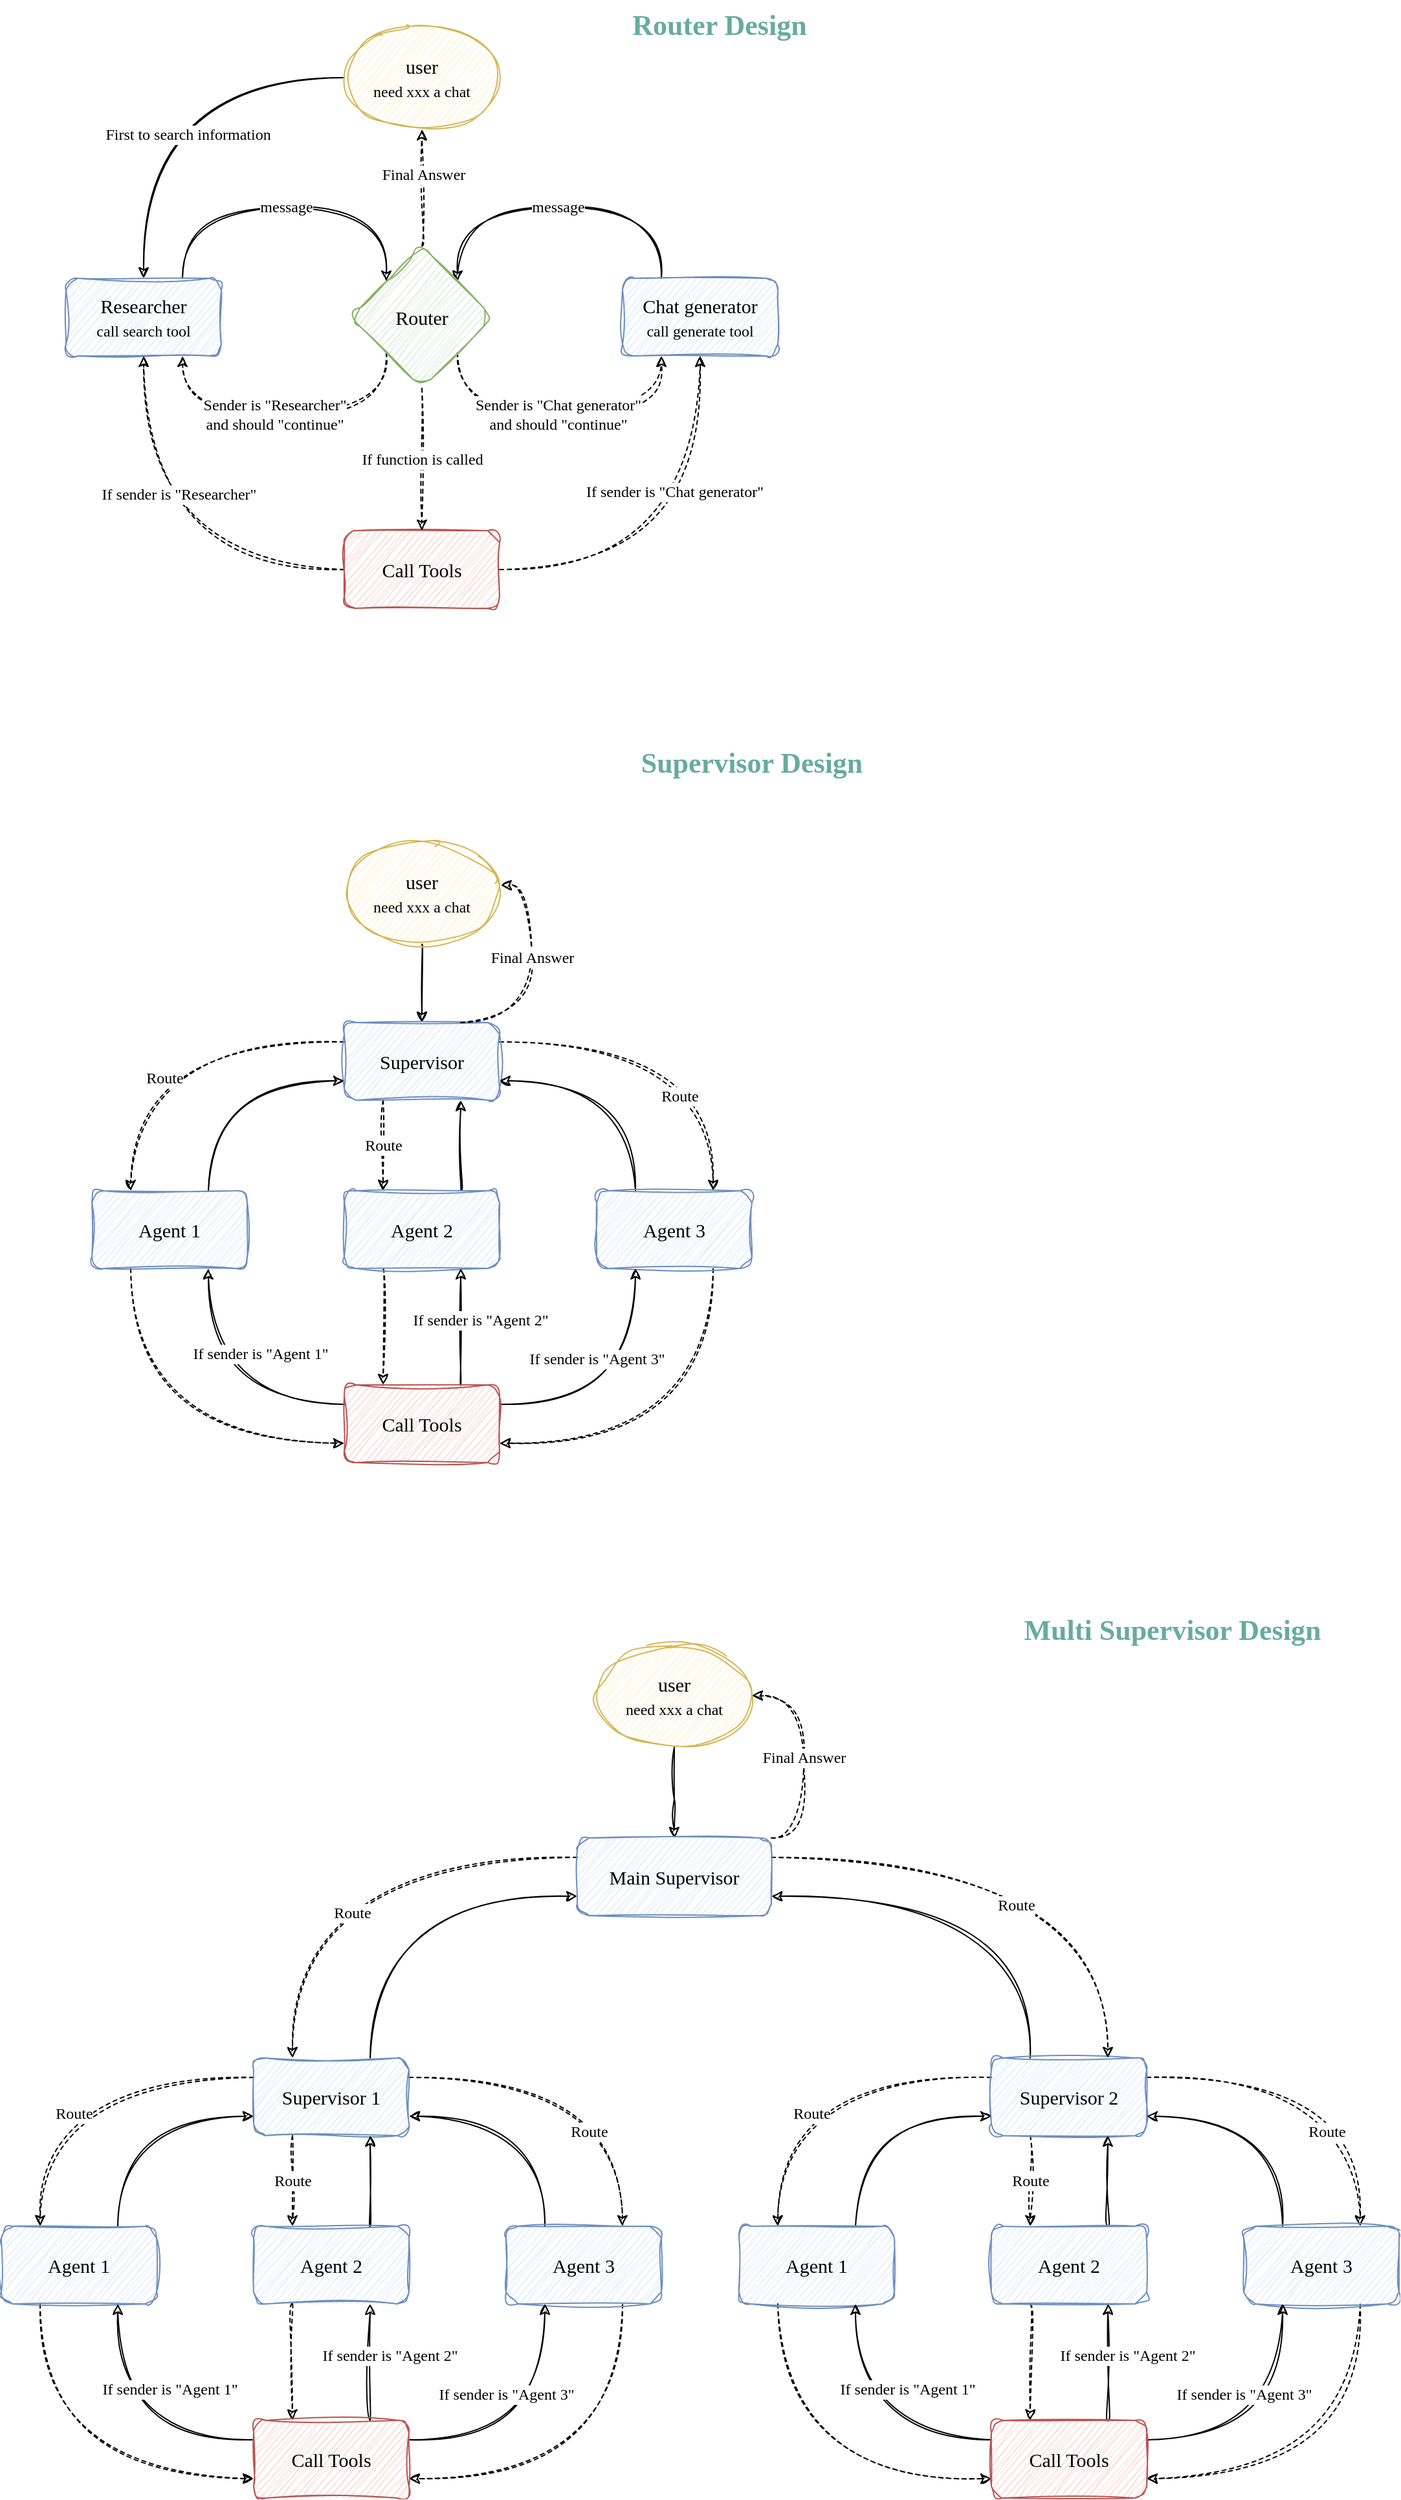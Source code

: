 <mxfile version="26.2.2">
  <diagram name="第 1 页" id="6fgP133uSVu6FE4KQnnV">
    <mxGraphModel dx="1236" dy="771" grid="1" gridSize="10" guides="1" tooltips="1" connect="1" arrows="1" fold="1" page="1" pageScale="1" pageWidth="827" pageHeight="1169" math="0" shadow="0">
      <root>
        <mxCell id="0" />
        <mxCell id="1" parent="0" />
        <mxCell id="4HEI8u6SiJJmMDaHa_lF-25" style="edgeStyle=orthogonalEdgeStyle;rounded=0;orthogonalLoop=1;jettySize=auto;html=1;exitX=0;exitY=0.5;exitDx=0;exitDy=0;entryX=0.5;entryY=0;entryDx=0;entryDy=0;fontFamily=Comic Sans MS;curved=1;sketch=1;curveFitting=1;jiggle=2;" edge="1" parent="1" source="4HEI8u6SiJJmMDaHa_lF-1" target="4HEI8u6SiJJmMDaHa_lF-2">
          <mxGeometry relative="1" as="geometry" />
        </mxCell>
        <mxCell id="4HEI8u6SiJJmMDaHa_lF-38" value="First to search information" style="edgeLabel;html=1;align=center;verticalAlign=middle;resizable=0;points=[];fontFamily=Comic Sans MS;fontSize=12;" vertex="1" connectable="0" parent="4HEI8u6SiJJmMDaHa_lF-25">
          <mxGeometry x="0.284" y="34" relative="1" as="geometry">
            <mxPoint as="offset" />
          </mxGeometry>
        </mxCell>
        <mxCell id="4HEI8u6SiJJmMDaHa_lF-1" value="user&lt;div&gt;&lt;font style=&quot;font-size: 12px;&quot;&gt;need xxx a chat&lt;/font&gt;&lt;/div&gt;" style="ellipse;whiteSpace=wrap;html=1;fontFamily=Comic Sans MS;fontSize=15;sketch=1;curveFitting=1;jiggle=2;fillColor=#fff2cc;strokeColor=#d6b656;" vertex="1" parent="1">
          <mxGeometry x="315" y="110" width="120" height="80" as="geometry" />
        </mxCell>
        <mxCell id="4HEI8u6SiJJmMDaHa_lF-35" value="message" style="edgeStyle=orthogonalEdgeStyle;rounded=0;orthogonalLoop=1;jettySize=auto;html=1;exitX=0.75;exitY=0;exitDx=0;exitDy=0;entryX=0;entryY=0;entryDx=0;entryDy=0;curved=1;sketch=1;curveFitting=1;jiggle=2;fontFamily=Comic Sans MS;fontSize=12;" edge="1" parent="1" source="4HEI8u6SiJJmMDaHa_lF-2" target="4HEI8u6SiJJmMDaHa_lF-24">
          <mxGeometry relative="1" as="geometry">
            <Array as="points">
              <mxPoint x="190" y="250" />
              <mxPoint x="348" y="250" />
            </Array>
          </mxGeometry>
        </mxCell>
        <mxCell id="4HEI8u6SiJJmMDaHa_lF-2" value="Researcher&lt;div&gt;&lt;font style=&quot;font-size: 12px;&quot;&gt;call search tool&lt;/font&gt;&lt;/div&gt;" style="rounded=1;whiteSpace=wrap;html=1;fontFamily=Comic Sans MS;fontSize=15;sketch=1;curveFitting=1;jiggle=2;fillColor=#dae8fc;strokeColor=#6c8ebf;" vertex="1" parent="1">
          <mxGeometry x="100" y="305" width="120" height="60" as="geometry" />
        </mxCell>
        <mxCell id="4HEI8u6SiJJmMDaHa_lF-37" value="message" style="edgeStyle=orthogonalEdgeStyle;rounded=0;orthogonalLoop=1;jettySize=auto;html=1;exitX=0.25;exitY=0;exitDx=0;exitDy=0;entryX=1;entryY=0;entryDx=0;entryDy=0;curved=1;sketch=1;curveFitting=1;jiggle=2;fontFamily=Comic Sans MS;fontSize=12;" edge="1" parent="1" source="4HEI8u6SiJJmMDaHa_lF-3" target="4HEI8u6SiJJmMDaHa_lF-24">
          <mxGeometry relative="1" as="geometry">
            <Array as="points">
              <mxPoint x="560" y="250" />
              <mxPoint x="403" y="250" />
            </Array>
          </mxGeometry>
        </mxCell>
        <mxCell id="4HEI8u6SiJJmMDaHa_lF-3" value="Chat generator&lt;div&gt;&lt;font style=&quot;font-size: 12px;&quot;&gt;call generate tool&lt;/font&gt;&lt;/div&gt;" style="rounded=1;whiteSpace=wrap;html=1;fontFamily=Comic Sans MS;fontSize=15;sketch=1;curveFitting=1;jiggle=2;fillColor=#dae8fc;strokeColor=#6c8ebf;" vertex="1" parent="1">
          <mxGeometry x="530" y="305" width="120" height="60" as="geometry" />
        </mxCell>
        <mxCell id="4HEI8u6SiJJmMDaHa_lF-29" style="edgeStyle=orthogonalEdgeStyle;rounded=0;orthogonalLoop=1;jettySize=auto;html=1;exitX=0;exitY=0.5;exitDx=0;exitDy=0;entryX=0.5;entryY=1;entryDx=0;entryDy=0;curved=1;dashed=1;sketch=1;curveFitting=1;jiggle=2;" edge="1" parent="1" source="4HEI8u6SiJJmMDaHa_lF-5" target="4HEI8u6SiJJmMDaHa_lF-2">
          <mxGeometry relative="1" as="geometry" />
        </mxCell>
        <mxCell id="4HEI8u6SiJJmMDaHa_lF-40" value="If sender is &quot;Researcher&quot;" style="edgeLabel;html=1;align=center;verticalAlign=middle;resizable=0;points=[];fontSize=12;fontFamily=Comic Sans MS;" vertex="1" connectable="0" parent="4HEI8u6SiJJmMDaHa_lF-29">
          <mxGeometry x="0.331" y="-27" relative="1" as="geometry">
            <mxPoint as="offset" />
          </mxGeometry>
        </mxCell>
        <mxCell id="4HEI8u6SiJJmMDaHa_lF-30" style="edgeStyle=orthogonalEdgeStyle;rounded=0;orthogonalLoop=1;jettySize=auto;html=1;exitX=1;exitY=0.5;exitDx=0;exitDy=0;curved=1;dashed=1;sketch=1;curveFitting=1;jiggle=2;" edge="1" parent="1" source="4HEI8u6SiJJmMDaHa_lF-5" target="4HEI8u6SiJJmMDaHa_lF-3">
          <mxGeometry relative="1" as="geometry" />
        </mxCell>
        <mxCell id="4HEI8u6SiJJmMDaHa_lF-41" value="If sender is &quot;Chat generator&quot;" style="edgeLabel;html=1;align=center;verticalAlign=middle;resizable=0;points=[];fontSize=12;fontFamily=Comic Sans MS;" vertex="1" connectable="0" parent="4HEI8u6SiJJmMDaHa_lF-30">
          <mxGeometry x="0.381" y="20" relative="1" as="geometry">
            <mxPoint y="6" as="offset" />
          </mxGeometry>
        </mxCell>
        <mxCell id="4HEI8u6SiJJmMDaHa_lF-5" value="Call Tools" style="rounded=1;whiteSpace=wrap;html=1;fontFamily=Comic Sans MS;fontSize=15;sketch=1;curveFitting=1;jiggle=2;fillColor=#f8cecc;strokeColor=#b85450;" vertex="1" parent="1">
          <mxGeometry x="315" y="500" width="120" height="60" as="geometry" />
        </mxCell>
        <mxCell id="4HEI8u6SiJJmMDaHa_lF-27" style="edgeStyle=orthogonalEdgeStyle;rounded=0;orthogonalLoop=1;jettySize=auto;html=1;exitX=0;exitY=1;exitDx=0;exitDy=0;entryX=0.75;entryY=1;entryDx=0;entryDy=0;fontFamily=Comic Sans MS;curved=1;dashed=1;sketch=1;curveFitting=1;jiggle=2;" edge="1" parent="1" source="4HEI8u6SiJJmMDaHa_lF-24" target="4HEI8u6SiJJmMDaHa_lF-2">
          <mxGeometry relative="1" as="geometry">
            <Array as="points">
              <mxPoint x="348" y="410" />
              <mxPoint x="190" y="410" />
            </Array>
          </mxGeometry>
        </mxCell>
        <mxCell id="4HEI8u6SiJJmMDaHa_lF-43" value="Sender is &quot;Researcher&quot;&lt;div&gt;and should &quot;continue&quot;&lt;/div&gt;" style="edgeLabel;html=1;align=center;verticalAlign=middle;resizable=0;points=[];fontSize=12;fontFamily=Comic Sans MS;" vertex="1" connectable="0" parent="4HEI8u6SiJJmMDaHa_lF-27">
          <mxGeometry x="0.072" relative="1" as="geometry">
            <mxPoint as="offset" />
          </mxGeometry>
        </mxCell>
        <mxCell id="4HEI8u6SiJJmMDaHa_lF-28" value="If function is called" style="edgeStyle=orthogonalEdgeStyle;rounded=0;orthogonalLoop=1;jettySize=auto;html=1;curved=1;dashed=1;sketch=1;curveFitting=1;jiggle=2;fontSize=12;fontFamily=Comic Sans MS;" edge="1" parent="1" source="4HEI8u6SiJJmMDaHa_lF-24" target="4HEI8u6SiJJmMDaHa_lF-5">
          <mxGeometry relative="1" as="geometry">
            <Array as="points">
              <mxPoint x="375" y="440" />
              <mxPoint x="375" y="440" />
            </Array>
          </mxGeometry>
        </mxCell>
        <mxCell id="4HEI8u6SiJJmMDaHa_lF-32" value="&lt;span style=&quot;font-family: &amp;quot;Comic Sans MS&amp;quot;; font-size: 12px;&quot;&gt;Sender is &quot;Chat generator&quot;&lt;/span&gt;&lt;div style=&quot;font-family: &amp;quot;Comic Sans MS&amp;quot;; font-size: 12px;&quot;&gt;and should &quot;continue&quot;&lt;/div&gt;" style="edgeStyle=orthogonalEdgeStyle;rounded=0;orthogonalLoop=1;jettySize=auto;html=1;exitX=1;exitY=1;exitDx=0;exitDy=0;entryX=0.25;entryY=1;entryDx=0;entryDy=0;curved=1;sketch=1;curveFitting=1;jiggle=2;dashed=1;" edge="1" parent="1" source="4HEI8u6SiJJmMDaHa_lF-24" target="4HEI8u6SiJJmMDaHa_lF-3">
          <mxGeometry relative="1" as="geometry">
            <Array as="points">
              <mxPoint x="403" y="410" />
              <mxPoint x="560" y="410" />
            </Array>
          </mxGeometry>
        </mxCell>
        <mxCell id="4HEI8u6SiJJmMDaHa_lF-44" value="&lt;span style=&quot;caret-color: rgba(0, 0, 0, 0); color: rgba(0, 0, 0, 0); font-family: monospace; font-size: 0px; text-align: start; background-color: rgb(236, 236, 236);&quot;&gt;%3CmxGraphModel%3E%3Croot%3E%3CmxCell%20id%3D%220%22%2F%3E%3CmxCell%20id%3D%221%22%20parent%3D%220%22%2F%3E%3CmxCell%20id%3D%222%22%20value%3D%22Sender%20is%20%26quot%3BResearcher%26quot%3B%26lt%3Bdiv%26gt%3Band%20should%20%26quot%3Bcontinue%26quot%3B%26lt%3B%2Fdiv%26gt%3B%22%20style%3D%22edgeLabel%3Bhtml%3D1%3Balign%3Dcenter%3BverticalAlign%3Dmiddle%3Bresizable%3D0%3Bpoints%3D%5B%5D%3BfontSize%3D12%3BfontFamily%3DComic%20Sans%20MS%3B%22%20vertex%3D%221%22%20connectable%3D%220%22%20parent%3D%221%22%3E%3CmxGeometry%20x%3D%22261%22%20y%3D%22410%22%20as%3D%22geometry%22%2F%3E%3C%2FmxCell%3E%3C%2Froot%3E%3C%2FmxGraphModel%3E&lt;/span&gt;" style="edgeLabel;html=1;align=center;verticalAlign=middle;resizable=0;points=[];" vertex="1" connectable="0" parent="4HEI8u6SiJJmMDaHa_lF-32">
          <mxGeometry x="0.024" relative="1" as="geometry">
            <mxPoint as="offset" />
          </mxGeometry>
        </mxCell>
        <mxCell id="4HEI8u6SiJJmMDaHa_lF-33" style="edgeStyle=orthogonalEdgeStyle;rounded=0;orthogonalLoop=1;jettySize=auto;html=1;exitX=0.5;exitY=0;exitDx=0;exitDy=0;dashed=1;curved=1;sketch=1;curveFitting=1;jiggle=2;" edge="1" parent="1" source="4HEI8u6SiJJmMDaHa_lF-24" target="4HEI8u6SiJJmMDaHa_lF-1">
          <mxGeometry relative="1" as="geometry" />
        </mxCell>
        <mxCell id="4HEI8u6SiJJmMDaHa_lF-42" value="Final Answer" style="edgeLabel;html=1;align=center;verticalAlign=middle;resizable=0;points=[];fontSize=12;fontFamily=Comic Sans MS;" vertex="1" connectable="0" parent="4HEI8u6SiJJmMDaHa_lF-33">
          <mxGeometry x="0.222" y="-1" relative="1" as="geometry">
            <mxPoint as="offset" />
          </mxGeometry>
        </mxCell>
        <mxCell id="4HEI8u6SiJJmMDaHa_lF-24" value="Router" style="rhombus;whiteSpace=wrap;html=1;rounded=1;fillColor=#d5e8d4;strokeColor=#82b366;sketch=1;curveFitting=1;jiggle=2;fontFamily=Comic Sans MS;fontSize=15;" vertex="1" parent="1">
          <mxGeometry x="320" y="280" width="110" height="110" as="geometry" />
        </mxCell>
        <mxCell id="4HEI8u6SiJJmMDaHa_lF-45" value="Router Design" style="text;html=1;align=center;verticalAlign=middle;whiteSpace=wrap;rounded=0;fontSize=22;fontFamily=Comic Sans MS;fontColor=#67AB9F;labelBackgroundColor=none;labelBorderColor=none;fontStyle=1" vertex="1" parent="1">
          <mxGeometry x="510" y="90" width="190" height="40" as="geometry" />
        </mxCell>
        <mxCell id="4HEI8u6SiJJmMDaHa_lF-46" value="Supervisor Design" style="text;html=1;align=center;verticalAlign=middle;whiteSpace=wrap;rounded=0;fontSize=22;fontFamily=Comic Sans MS;fontColor=#67AB9F;labelBackgroundColor=none;labelBorderColor=none;fontStyle=1" vertex="1" parent="1">
          <mxGeometry x="500" y="660" width="260" height="40" as="geometry" />
        </mxCell>
        <mxCell id="4HEI8u6SiJJmMDaHa_lF-64" value="" style="edgeStyle=orthogonalEdgeStyle;rounded=0;orthogonalLoop=1;jettySize=auto;html=1;curved=1;sketch=1;curveFitting=1;jiggle=2;" edge="1" parent="1" source="4HEI8u6SiJJmMDaHa_lF-47" target="4HEI8u6SiJJmMDaHa_lF-48">
          <mxGeometry relative="1" as="geometry" />
        </mxCell>
        <mxCell id="4HEI8u6SiJJmMDaHa_lF-47" value="user&lt;div&gt;&lt;font style=&quot;font-size: 12px;&quot;&gt;need xxx a chat&lt;/font&gt;&lt;/div&gt;" style="ellipse;whiteSpace=wrap;html=1;fontFamily=Comic Sans MS;fontSize=15;sketch=1;curveFitting=1;jiggle=2;fillColor=#fff2cc;strokeColor=#d6b656;" vertex="1" parent="1">
          <mxGeometry x="315" y="740" width="120" height="80" as="geometry" />
        </mxCell>
        <mxCell id="4HEI8u6SiJJmMDaHa_lF-52" value="&lt;span style=&quot;font-family: &amp;quot;Comic Sans MS&amp;quot;; font-size: 12px;&quot;&gt;Route&lt;/span&gt;" style="edgeStyle=orthogonalEdgeStyle;rounded=0;orthogonalLoop=1;jettySize=auto;html=1;exitX=0.25;exitY=1;exitDx=0;exitDy=0;entryX=0.25;entryY=0;entryDx=0;entryDy=0;curved=1;sketch=1;curveFitting=1;jiggle=2;dashed=1;" edge="1" parent="1" source="4HEI8u6SiJJmMDaHa_lF-48" target="4HEI8u6SiJJmMDaHa_lF-50">
          <mxGeometry relative="1" as="geometry">
            <Array as="points">
              <mxPoint x="345" y="970" />
              <mxPoint x="345" y="970" />
            </Array>
          </mxGeometry>
        </mxCell>
        <mxCell id="4HEI8u6SiJJmMDaHa_lF-54" style="edgeStyle=orthogonalEdgeStyle;rounded=0;orthogonalLoop=1;jettySize=auto;html=1;exitX=0;exitY=0.25;exitDx=0;exitDy=0;curved=1;sketch=1;curveFitting=1;jiggle=2;dashed=1;entryX=0.25;entryY=0;entryDx=0;entryDy=0;" edge="1" parent="1" source="4HEI8u6SiJJmMDaHa_lF-48" target="4HEI8u6SiJJmMDaHa_lF-49">
          <mxGeometry relative="1" as="geometry" />
        </mxCell>
        <mxCell id="4HEI8u6SiJJmMDaHa_lF-77" value="&lt;span style=&quot;font-family: &amp;quot;Comic Sans MS&amp;quot;; font-size: 12px;&quot;&gt;Route&lt;/span&gt;" style="edgeLabel;html=1;align=center;verticalAlign=middle;resizable=0;points=[];" vertex="1" connectable="0" parent="4HEI8u6SiJJmMDaHa_lF-54">
          <mxGeometry x="-0.004" y="28" relative="1" as="geometry">
            <mxPoint as="offset" />
          </mxGeometry>
        </mxCell>
        <mxCell id="4HEI8u6SiJJmMDaHa_lF-55" style="edgeStyle=orthogonalEdgeStyle;rounded=0;orthogonalLoop=1;jettySize=auto;html=1;exitX=1;exitY=0.25;exitDx=0;exitDy=0;curved=1;sketch=1;curveFitting=1;jiggle=2;dashed=1;entryX=0.75;entryY=0;entryDx=0;entryDy=0;" edge="1" parent="1" source="4HEI8u6SiJJmMDaHa_lF-48" target="4HEI8u6SiJJmMDaHa_lF-51">
          <mxGeometry relative="1" as="geometry" />
        </mxCell>
        <mxCell id="4HEI8u6SiJJmMDaHa_lF-78" value="&lt;span style=&quot;font-family: &amp;quot;Comic Sans MS&amp;quot;; font-size: 12px;&quot;&gt;Route&lt;/span&gt;" style="edgeLabel;html=1;align=center;verticalAlign=middle;resizable=0;points=[];" vertex="1" connectable="0" parent="4HEI8u6SiJJmMDaHa_lF-55">
          <mxGeometry x="0.479" y="-26" relative="1" as="geometry">
            <mxPoint as="offset" />
          </mxGeometry>
        </mxCell>
        <mxCell id="4HEI8u6SiJJmMDaHa_lF-48" value="Supervisor" style="rounded=1;whiteSpace=wrap;html=1;fontFamily=Comic Sans MS;fontSize=15;sketch=1;curveFitting=1;jiggle=2;fillColor=#dae8fc;strokeColor=#6c8ebf;" vertex="1" parent="1">
          <mxGeometry x="315" y="880" width="120" height="60" as="geometry" />
        </mxCell>
        <mxCell id="4HEI8u6SiJJmMDaHa_lF-57" style="edgeStyle=orthogonalEdgeStyle;rounded=0;orthogonalLoop=1;jettySize=auto;html=1;exitX=0.75;exitY=0;exitDx=0;exitDy=0;entryX=0;entryY=0.75;entryDx=0;entryDy=0;curved=1;sketch=1;curveFitting=1;jiggle=2;" edge="1" parent="1" source="4HEI8u6SiJJmMDaHa_lF-49" target="4HEI8u6SiJJmMDaHa_lF-48">
          <mxGeometry relative="1" as="geometry" />
        </mxCell>
        <mxCell id="4HEI8u6SiJJmMDaHa_lF-68" style="edgeStyle=orthogonalEdgeStyle;rounded=0;orthogonalLoop=1;jettySize=auto;html=1;exitX=0.25;exitY=1;exitDx=0;exitDy=0;entryX=0;entryY=0.75;entryDx=0;entryDy=0;dashed=1;sketch=1;curveFitting=1;jiggle=2;curved=1;" edge="1" parent="1" source="4HEI8u6SiJJmMDaHa_lF-49" target="4HEI8u6SiJJmMDaHa_lF-67">
          <mxGeometry relative="1" as="geometry" />
        </mxCell>
        <mxCell id="4HEI8u6SiJJmMDaHa_lF-49" value="Agent 1" style="rounded=1;whiteSpace=wrap;html=1;fontFamily=Comic Sans MS;fontSize=15;sketch=1;curveFitting=1;jiggle=2;fillColor=#dae8fc;strokeColor=#6c8ebf;" vertex="1" parent="1">
          <mxGeometry x="120" y="1010" width="120" height="60" as="geometry" />
        </mxCell>
        <mxCell id="4HEI8u6SiJJmMDaHa_lF-53" value="" style="edgeStyle=orthogonalEdgeStyle;rounded=0;orthogonalLoop=1;jettySize=auto;html=1;exitX=0.75;exitY=0;exitDx=0;exitDy=0;entryX=0.75;entryY=1;entryDx=0;entryDy=0;curved=1;sketch=1;curveFitting=1;jiggle=2;fontFamily=Comic Sans MS;fontSize=12;" edge="1" parent="1" source="4HEI8u6SiJJmMDaHa_lF-50" target="4HEI8u6SiJJmMDaHa_lF-48">
          <mxGeometry x="-0.143" relative="1" as="geometry">
            <mxPoint as="offset" />
          </mxGeometry>
        </mxCell>
        <mxCell id="4HEI8u6SiJJmMDaHa_lF-70" style="edgeStyle=orthogonalEdgeStyle;rounded=0;orthogonalLoop=1;jettySize=auto;html=1;exitX=0.25;exitY=1;exitDx=0;exitDy=0;entryX=0.25;entryY=0;entryDx=0;entryDy=0;dashed=1;sketch=1;curveFitting=1;jiggle=2;curved=1;" edge="1" parent="1" source="4HEI8u6SiJJmMDaHa_lF-50" target="4HEI8u6SiJJmMDaHa_lF-67">
          <mxGeometry relative="1" as="geometry" />
        </mxCell>
        <mxCell id="4HEI8u6SiJJmMDaHa_lF-50" value="Agent 2" style="rounded=1;whiteSpace=wrap;html=1;fontFamily=Comic Sans MS;fontSize=15;sketch=1;curveFitting=1;jiggle=2;fillColor=#dae8fc;strokeColor=#6c8ebf;" vertex="1" parent="1">
          <mxGeometry x="315" y="1010" width="120" height="60" as="geometry" />
        </mxCell>
        <mxCell id="4HEI8u6SiJJmMDaHa_lF-56" style="edgeStyle=orthogonalEdgeStyle;rounded=0;orthogonalLoop=1;jettySize=auto;html=1;exitX=0.25;exitY=0;exitDx=0;exitDy=0;entryX=1;entryY=0.75;entryDx=0;entryDy=0;curved=1;sketch=1;curveFitting=1;jiggle=2;" edge="1" parent="1" source="4HEI8u6SiJJmMDaHa_lF-51" target="4HEI8u6SiJJmMDaHa_lF-48">
          <mxGeometry relative="1" as="geometry" />
        </mxCell>
        <mxCell id="4HEI8u6SiJJmMDaHa_lF-69" style="edgeStyle=orthogonalEdgeStyle;rounded=0;orthogonalLoop=1;jettySize=auto;html=1;exitX=0.75;exitY=1;exitDx=0;exitDy=0;entryX=1;entryY=0.75;entryDx=0;entryDy=0;dashed=1;sketch=1;curveFitting=1;jiggle=2;curved=1;" edge="1" parent="1" source="4HEI8u6SiJJmMDaHa_lF-51" target="4HEI8u6SiJJmMDaHa_lF-67">
          <mxGeometry relative="1" as="geometry" />
        </mxCell>
        <mxCell id="4HEI8u6SiJJmMDaHa_lF-51" value="Agent 3" style="rounded=1;whiteSpace=wrap;html=1;fontFamily=Comic Sans MS;fontSize=15;sketch=1;curveFitting=1;jiggle=2;fillColor=#dae8fc;strokeColor=#6c8ebf;" vertex="1" parent="1">
          <mxGeometry x="510" y="1010" width="120" height="60" as="geometry" />
        </mxCell>
        <mxCell id="4HEI8u6SiJJmMDaHa_lF-65" style="edgeStyle=orthogonalEdgeStyle;rounded=0;orthogonalLoop=1;jettySize=auto;html=1;exitX=0.75;exitY=0;exitDx=0;exitDy=0;entryX=1.008;entryY=0.425;entryDx=0;entryDy=0;entryPerimeter=0;curved=1;sketch=1;curveFitting=1;jiggle=2;dashed=1;" edge="1" parent="1" source="4HEI8u6SiJJmMDaHa_lF-48" target="4HEI8u6SiJJmMDaHa_lF-47">
          <mxGeometry relative="1" as="geometry">
            <Array as="points">
              <mxPoint x="460" y="880" />
              <mxPoint x="460" y="774" />
            </Array>
          </mxGeometry>
        </mxCell>
        <mxCell id="4HEI8u6SiJJmMDaHa_lF-66" value="Final Answer" style="edgeLabel;html=1;align=center;verticalAlign=middle;resizable=0;points=[];fontFamily=Comic Sans MS;fontSize=12;" vertex="1" connectable="0" parent="4HEI8u6SiJJmMDaHa_lF-65">
          <mxGeometry x="0.135" relative="1" as="geometry">
            <mxPoint as="offset" />
          </mxGeometry>
        </mxCell>
        <mxCell id="4HEI8u6SiJJmMDaHa_lF-71" style="edgeStyle=orthogonalEdgeStyle;rounded=0;orthogonalLoop=1;jettySize=auto;html=1;exitX=0.75;exitY=0;exitDx=0;exitDy=0;entryX=0.75;entryY=1;entryDx=0;entryDy=0;curved=1;sketch=1;curveFitting=1;jiggle=2;" edge="1" parent="1" source="4HEI8u6SiJJmMDaHa_lF-67" target="4HEI8u6SiJJmMDaHa_lF-50">
          <mxGeometry relative="1" as="geometry" />
        </mxCell>
        <mxCell id="4HEI8u6SiJJmMDaHa_lF-75" value="If sender is &quot;Agent 2&quot;" style="edgeLabel;html=1;align=center;verticalAlign=middle;resizable=0;points=[];fontSize=12;fontFamily=Comic Sans MS;" vertex="1" connectable="0" parent="4HEI8u6SiJJmMDaHa_lF-71">
          <mxGeometry x="0.111" y="-1" relative="1" as="geometry">
            <mxPoint x="14" as="offset" />
          </mxGeometry>
        </mxCell>
        <mxCell id="4HEI8u6SiJJmMDaHa_lF-72" style="edgeStyle=orthogonalEdgeStyle;rounded=0;orthogonalLoop=1;jettySize=auto;html=1;exitX=0;exitY=0.25;exitDx=0;exitDy=0;entryX=0.75;entryY=1;entryDx=0;entryDy=0;curved=1;sketch=1;curveFitting=1;jiggle=2;" edge="1" parent="1" source="4HEI8u6SiJJmMDaHa_lF-67" target="4HEI8u6SiJJmMDaHa_lF-49">
          <mxGeometry relative="1" as="geometry" />
        </mxCell>
        <mxCell id="4HEI8u6SiJJmMDaHa_lF-74" value="If sender is &quot;Agent 1&quot;" style="edgeLabel;html=1;align=center;verticalAlign=middle;resizable=0;points=[];fontSize=12;fontFamily=Comic Sans MS;" vertex="1" connectable="0" parent="4HEI8u6SiJJmMDaHa_lF-72">
          <mxGeometry x="0.371" y="-16" relative="1" as="geometry">
            <mxPoint x="24" as="offset" />
          </mxGeometry>
        </mxCell>
        <mxCell id="4HEI8u6SiJJmMDaHa_lF-73" style="edgeStyle=orthogonalEdgeStyle;rounded=0;orthogonalLoop=1;jettySize=auto;html=1;exitX=1;exitY=0.25;exitDx=0;exitDy=0;entryX=0.25;entryY=1;entryDx=0;entryDy=0;curved=1;sketch=1;curveFitting=1;jiggle=2;" edge="1" parent="1" source="4HEI8u6SiJJmMDaHa_lF-67" target="4HEI8u6SiJJmMDaHa_lF-51">
          <mxGeometry relative="1" as="geometry" />
        </mxCell>
        <mxCell id="4HEI8u6SiJJmMDaHa_lF-76" value="If sender is &quot;Agent 3&quot;" style="edgeLabel;html=1;align=center;verticalAlign=middle;resizable=0;points=[];fontSize=12;fontFamily=Comic Sans MS;" vertex="1" connectable="0" parent="4HEI8u6SiJJmMDaHa_lF-73">
          <mxGeometry x="0.333" y="20" relative="1" as="geometry">
            <mxPoint x="-10" as="offset" />
          </mxGeometry>
        </mxCell>
        <mxCell id="4HEI8u6SiJJmMDaHa_lF-67" value="Call Tools" style="rounded=1;whiteSpace=wrap;html=1;fontFamily=Comic Sans MS;fontSize=15;sketch=1;curveFitting=1;jiggle=2;fillColor=#f8cecc;strokeColor=#b85450;" vertex="1" parent="1">
          <mxGeometry x="315" y="1160" width="120" height="60" as="geometry" />
        </mxCell>
        <mxCell id="4HEI8u6SiJJmMDaHa_lF-79" value="Multi Supervisor Design" style="text;html=1;align=center;verticalAlign=middle;whiteSpace=wrap;rounded=0;fontSize=22;fontFamily=Comic Sans MS;fontColor=#67AB9F;labelBackgroundColor=none;labelBorderColor=none;fontStyle=1" vertex="1" parent="1">
          <mxGeometry x="815" y="1330" width="280" height="40" as="geometry" />
        </mxCell>
        <mxCell id="4HEI8u6SiJJmMDaHa_lF-130" value="" style="edgeStyle=orthogonalEdgeStyle;rounded=0;orthogonalLoop=1;jettySize=auto;html=1;sketch=1;curveFitting=1;jiggle=2;" edge="1" parent="1" source="4HEI8u6SiJJmMDaHa_lF-81" target="4HEI8u6SiJJmMDaHa_lF-128">
          <mxGeometry relative="1" as="geometry">
            <Array as="points">
              <mxPoint x="570" y="1480" />
              <mxPoint x="570" y="1480" />
            </Array>
          </mxGeometry>
        </mxCell>
        <mxCell id="4HEI8u6SiJJmMDaHa_lF-81" value="user&lt;div&gt;&lt;font style=&quot;font-size: 12px;&quot;&gt;need xxx a chat&lt;/font&gt;&lt;/div&gt;" style="ellipse;whiteSpace=wrap;html=1;fontFamily=Comic Sans MS;fontSize=15;sketch=1;curveFitting=1;jiggle=2;fillColor=#fff2cc;strokeColor=#d6b656;" vertex="1" parent="1">
          <mxGeometry x="510" y="1360" width="120" height="80" as="geometry" />
        </mxCell>
        <mxCell id="4HEI8u6SiJJmMDaHa_lF-82" value="&lt;span style=&quot;font-family: &amp;quot;Comic Sans MS&amp;quot;; font-size: 12px;&quot;&gt;Route&lt;/span&gt;" style="edgeStyle=orthogonalEdgeStyle;rounded=0;orthogonalLoop=1;jettySize=auto;html=1;exitX=0.25;exitY=1;exitDx=0;exitDy=0;entryX=0.25;entryY=0;entryDx=0;entryDy=0;curved=1;sketch=1;curveFitting=1;jiggle=2;dashed=1;" edge="1" parent="1" source="4HEI8u6SiJJmMDaHa_lF-87" target="4HEI8u6SiJJmMDaHa_lF-93">
          <mxGeometry relative="1" as="geometry">
            <Array as="points">
              <mxPoint x="275" y="1770" />
              <mxPoint x="275" y="1770" />
            </Array>
          </mxGeometry>
        </mxCell>
        <mxCell id="4HEI8u6SiJJmMDaHa_lF-83" style="edgeStyle=orthogonalEdgeStyle;rounded=0;orthogonalLoop=1;jettySize=auto;html=1;exitX=0;exitY=0.25;exitDx=0;exitDy=0;curved=1;sketch=1;curveFitting=1;jiggle=2;dashed=1;entryX=0.25;entryY=0;entryDx=0;entryDy=0;" edge="1" parent="1" source="4HEI8u6SiJJmMDaHa_lF-87" target="4HEI8u6SiJJmMDaHa_lF-90">
          <mxGeometry relative="1" as="geometry" />
        </mxCell>
        <mxCell id="4HEI8u6SiJJmMDaHa_lF-84" value="&lt;span style=&quot;font-family: &amp;quot;Comic Sans MS&amp;quot;; font-size: 12px;&quot;&gt;Route&lt;/span&gt;" style="edgeLabel;html=1;align=center;verticalAlign=middle;resizable=0;points=[];" vertex="1" connectable="0" parent="4HEI8u6SiJJmMDaHa_lF-83">
          <mxGeometry x="-0.004" y="28" relative="1" as="geometry">
            <mxPoint as="offset" />
          </mxGeometry>
        </mxCell>
        <mxCell id="4HEI8u6SiJJmMDaHa_lF-85" style="edgeStyle=orthogonalEdgeStyle;rounded=0;orthogonalLoop=1;jettySize=auto;html=1;exitX=1;exitY=0.25;exitDx=0;exitDy=0;curved=1;sketch=1;curveFitting=1;jiggle=2;dashed=1;entryX=0.75;entryY=0;entryDx=0;entryDy=0;" edge="1" parent="1" source="4HEI8u6SiJJmMDaHa_lF-87" target="4HEI8u6SiJJmMDaHa_lF-96">
          <mxGeometry relative="1" as="geometry" />
        </mxCell>
        <mxCell id="4HEI8u6SiJJmMDaHa_lF-86" value="&lt;span style=&quot;font-family: &amp;quot;Comic Sans MS&amp;quot;; font-size: 12px;&quot;&gt;Route&lt;/span&gt;" style="edgeLabel;html=1;align=center;verticalAlign=middle;resizable=0;points=[];" vertex="1" connectable="0" parent="4HEI8u6SiJJmMDaHa_lF-85">
          <mxGeometry x="0.479" y="-26" relative="1" as="geometry">
            <mxPoint as="offset" />
          </mxGeometry>
        </mxCell>
        <mxCell id="4HEI8u6SiJJmMDaHa_lF-133" style="edgeStyle=orthogonalEdgeStyle;rounded=0;orthogonalLoop=1;jettySize=auto;html=1;exitX=0.75;exitY=0;exitDx=0;exitDy=0;entryX=0;entryY=0.75;entryDx=0;entryDy=0;curved=1;sketch=1;curveFitting=1;jiggle=2;" edge="1" parent="1" source="4HEI8u6SiJJmMDaHa_lF-87" target="4HEI8u6SiJJmMDaHa_lF-128">
          <mxGeometry relative="1" as="geometry" />
        </mxCell>
        <mxCell id="4HEI8u6SiJJmMDaHa_lF-87" value="Supervisor 1" style="rounded=1;whiteSpace=wrap;html=1;fontFamily=Comic Sans MS;fontSize=15;sketch=1;curveFitting=1;jiggle=2;fillColor=#dae8fc;strokeColor=#6c8ebf;" vertex="1" parent="1">
          <mxGeometry x="245" y="1680" width="120" height="60" as="geometry" />
        </mxCell>
        <mxCell id="4HEI8u6SiJJmMDaHa_lF-88" style="edgeStyle=orthogonalEdgeStyle;rounded=0;orthogonalLoop=1;jettySize=auto;html=1;exitX=0.75;exitY=0;exitDx=0;exitDy=0;entryX=0;entryY=0.75;entryDx=0;entryDy=0;curved=1;sketch=1;curveFitting=1;jiggle=2;" edge="1" parent="1" source="4HEI8u6SiJJmMDaHa_lF-90" target="4HEI8u6SiJJmMDaHa_lF-87">
          <mxGeometry relative="1" as="geometry" />
        </mxCell>
        <mxCell id="4HEI8u6SiJJmMDaHa_lF-89" style="edgeStyle=orthogonalEdgeStyle;rounded=0;orthogonalLoop=1;jettySize=auto;html=1;exitX=0.25;exitY=1;exitDx=0;exitDy=0;entryX=0;entryY=0.75;entryDx=0;entryDy=0;dashed=1;sketch=1;curveFitting=1;jiggle=2;curved=1;" edge="1" parent="1" source="4HEI8u6SiJJmMDaHa_lF-90" target="4HEI8u6SiJJmMDaHa_lF-105">
          <mxGeometry relative="1" as="geometry" />
        </mxCell>
        <mxCell id="4HEI8u6SiJJmMDaHa_lF-90" value="Agent 1" style="rounded=1;whiteSpace=wrap;html=1;fontFamily=Comic Sans MS;fontSize=15;sketch=1;curveFitting=1;jiggle=2;fillColor=#dae8fc;strokeColor=#6c8ebf;" vertex="1" parent="1">
          <mxGeometry x="50" y="1810" width="120" height="60" as="geometry" />
        </mxCell>
        <mxCell id="4HEI8u6SiJJmMDaHa_lF-91" value="" style="edgeStyle=orthogonalEdgeStyle;rounded=0;orthogonalLoop=1;jettySize=auto;html=1;exitX=0.75;exitY=0;exitDx=0;exitDy=0;entryX=0.75;entryY=1;entryDx=0;entryDy=0;curved=1;sketch=1;curveFitting=1;jiggle=2;fontFamily=Comic Sans MS;fontSize=12;" edge="1" parent="1" source="4HEI8u6SiJJmMDaHa_lF-93" target="4HEI8u6SiJJmMDaHa_lF-87">
          <mxGeometry x="-0.143" relative="1" as="geometry">
            <mxPoint as="offset" />
          </mxGeometry>
        </mxCell>
        <mxCell id="4HEI8u6SiJJmMDaHa_lF-92" style="edgeStyle=orthogonalEdgeStyle;rounded=0;orthogonalLoop=1;jettySize=auto;html=1;exitX=0.25;exitY=1;exitDx=0;exitDy=0;entryX=0.25;entryY=0;entryDx=0;entryDy=0;dashed=1;sketch=1;curveFitting=1;jiggle=2;curved=1;" edge="1" parent="1" source="4HEI8u6SiJJmMDaHa_lF-93" target="4HEI8u6SiJJmMDaHa_lF-105">
          <mxGeometry relative="1" as="geometry" />
        </mxCell>
        <mxCell id="4HEI8u6SiJJmMDaHa_lF-93" value="Agent 2" style="rounded=1;whiteSpace=wrap;html=1;fontFamily=Comic Sans MS;fontSize=15;sketch=1;curveFitting=1;jiggle=2;fillColor=#dae8fc;strokeColor=#6c8ebf;" vertex="1" parent="1">
          <mxGeometry x="245" y="1810" width="120" height="60" as="geometry" />
        </mxCell>
        <mxCell id="4HEI8u6SiJJmMDaHa_lF-94" style="edgeStyle=orthogonalEdgeStyle;rounded=0;orthogonalLoop=1;jettySize=auto;html=1;exitX=0.25;exitY=0;exitDx=0;exitDy=0;entryX=1;entryY=0.75;entryDx=0;entryDy=0;curved=1;sketch=1;curveFitting=1;jiggle=2;" edge="1" parent="1" source="4HEI8u6SiJJmMDaHa_lF-96" target="4HEI8u6SiJJmMDaHa_lF-87">
          <mxGeometry relative="1" as="geometry" />
        </mxCell>
        <mxCell id="4HEI8u6SiJJmMDaHa_lF-95" style="edgeStyle=orthogonalEdgeStyle;rounded=0;orthogonalLoop=1;jettySize=auto;html=1;exitX=0.75;exitY=1;exitDx=0;exitDy=0;entryX=1;entryY=0.75;entryDx=0;entryDy=0;dashed=1;sketch=1;curveFitting=1;jiggle=2;curved=1;" edge="1" parent="1" source="4HEI8u6SiJJmMDaHa_lF-96" target="4HEI8u6SiJJmMDaHa_lF-105">
          <mxGeometry relative="1" as="geometry" />
        </mxCell>
        <mxCell id="4HEI8u6SiJJmMDaHa_lF-96" value="Agent 3" style="rounded=1;whiteSpace=wrap;html=1;fontFamily=Comic Sans MS;fontSize=15;sketch=1;curveFitting=1;jiggle=2;fillColor=#dae8fc;strokeColor=#6c8ebf;" vertex="1" parent="1">
          <mxGeometry x="440" y="1810" width="120" height="60" as="geometry" />
        </mxCell>
        <mxCell id="4HEI8u6SiJJmMDaHa_lF-99" style="edgeStyle=orthogonalEdgeStyle;rounded=0;orthogonalLoop=1;jettySize=auto;html=1;exitX=0.75;exitY=0;exitDx=0;exitDy=0;entryX=0.75;entryY=1;entryDx=0;entryDy=0;curved=1;sketch=1;curveFitting=1;jiggle=2;" edge="1" parent="1" source="4HEI8u6SiJJmMDaHa_lF-105" target="4HEI8u6SiJJmMDaHa_lF-93">
          <mxGeometry relative="1" as="geometry" />
        </mxCell>
        <mxCell id="4HEI8u6SiJJmMDaHa_lF-100" value="If sender is &quot;Agent 2&quot;" style="edgeLabel;html=1;align=center;verticalAlign=middle;resizable=0;points=[];fontSize=12;fontFamily=Comic Sans MS;" vertex="1" connectable="0" parent="4HEI8u6SiJJmMDaHa_lF-99">
          <mxGeometry x="0.111" y="-1" relative="1" as="geometry">
            <mxPoint x="14" as="offset" />
          </mxGeometry>
        </mxCell>
        <mxCell id="4HEI8u6SiJJmMDaHa_lF-101" style="edgeStyle=orthogonalEdgeStyle;rounded=0;orthogonalLoop=1;jettySize=auto;html=1;exitX=0;exitY=0.25;exitDx=0;exitDy=0;entryX=0.75;entryY=1;entryDx=0;entryDy=0;curved=1;sketch=1;curveFitting=1;jiggle=2;" edge="1" parent="1" source="4HEI8u6SiJJmMDaHa_lF-105" target="4HEI8u6SiJJmMDaHa_lF-90">
          <mxGeometry relative="1" as="geometry" />
        </mxCell>
        <mxCell id="4HEI8u6SiJJmMDaHa_lF-102" value="If sender is &quot;Agent 1&quot;" style="edgeLabel;html=1;align=center;verticalAlign=middle;resizable=0;points=[];fontSize=12;fontFamily=Comic Sans MS;" vertex="1" connectable="0" parent="4HEI8u6SiJJmMDaHa_lF-101">
          <mxGeometry x="0.371" y="-16" relative="1" as="geometry">
            <mxPoint x="24" as="offset" />
          </mxGeometry>
        </mxCell>
        <mxCell id="4HEI8u6SiJJmMDaHa_lF-103" style="edgeStyle=orthogonalEdgeStyle;rounded=0;orthogonalLoop=1;jettySize=auto;html=1;exitX=1;exitY=0.25;exitDx=0;exitDy=0;entryX=0.25;entryY=1;entryDx=0;entryDy=0;curved=1;sketch=1;curveFitting=1;jiggle=2;" edge="1" parent="1" source="4HEI8u6SiJJmMDaHa_lF-105" target="4HEI8u6SiJJmMDaHa_lF-96">
          <mxGeometry relative="1" as="geometry" />
        </mxCell>
        <mxCell id="4HEI8u6SiJJmMDaHa_lF-104" value="If sender is &quot;Agent 3&quot;" style="edgeLabel;html=1;align=center;verticalAlign=middle;resizable=0;points=[];fontSize=12;fontFamily=Comic Sans MS;" vertex="1" connectable="0" parent="4HEI8u6SiJJmMDaHa_lF-103">
          <mxGeometry x="0.333" y="20" relative="1" as="geometry">
            <mxPoint x="-10" as="offset" />
          </mxGeometry>
        </mxCell>
        <mxCell id="4HEI8u6SiJJmMDaHa_lF-105" value="Call Tools" style="rounded=1;whiteSpace=wrap;html=1;fontFamily=Comic Sans MS;fontSize=15;sketch=1;curveFitting=1;jiggle=2;fillColor=#f8cecc;strokeColor=#b85450;" vertex="1" parent="1">
          <mxGeometry x="245" y="1960" width="120" height="60" as="geometry" />
        </mxCell>
        <mxCell id="4HEI8u6SiJJmMDaHa_lF-106" value="&lt;span style=&quot;font-family: &amp;quot;Comic Sans MS&amp;quot;; font-size: 12px;&quot;&gt;Route&lt;/span&gt;" style="edgeStyle=orthogonalEdgeStyle;rounded=0;orthogonalLoop=1;jettySize=auto;html=1;exitX=0.25;exitY=1;exitDx=0;exitDy=0;entryX=0.25;entryY=0;entryDx=0;entryDy=0;curved=1;sketch=1;curveFitting=1;jiggle=2;dashed=1;" edge="1" parent="1" source="4HEI8u6SiJJmMDaHa_lF-111" target="4HEI8u6SiJJmMDaHa_lF-117">
          <mxGeometry relative="1" as="geometry">
            <Array as="points">
              <mxPoint x="845" y="1770" />
              <mxPoint x="845" y="1770" />
            </Array>
          </mxGeometry>
        </mxCell>
        <mxCell id="4HEI8u6SiJJmMDaHa_lF-107" style="edgeStyle=orthogonalEdgeStyle;rounded=0;orthogonalLoop=1;jettySize=auto;html=1;exitX=0;exitY=0.25;exitDx=0;exitDy=0;curved=1;sketch=1;curveFitting=1;jiggle=2;dashed=1;entryX=0.25;entryY=0;entryDx=0;entryDy=0;" edge="1" parent="1" source="4HEI8u6SiJJmMDaHa_lF-111" target="4HEI8u6SiJJmMDaHa_lF-114">
          <mxGeometry relative="1" as="geometry" />
        </mxCell>
        <mxCell id="4HEI8u6SiJJmMDaHa_lF-108" value="&lt;span style=&quot;font-family: &amp;quot;Comic Sans MS&amp;quot;; font-size: 12px;&quot;&gt;Route&lt;/span&gt;" style="edgeLabel;html=1;align=center;verticalAlign=middle;resizable=0;points=[];" vertex="1" connectable="0" parent="4HEI8u6SiJJmMDaHa_lF-107">
          <mxGeometry x="-0.004" y="28" relative="1" as="geometry">
            <mxPoint as="offset" />
          </mxGeometry>
        </mxCell>
        <mxCell id="4HEI8u6SiJJmMDaHa_lF-109" style="edgeStyle=orthogonalEdgeStyle;rounded=0;orthogonalLoop=1;jettySize=auto;html=1;exitX=1;exitY=0.25;exitDx=0;exitDy=0;curved=1;sketch=1;curveFitting=1;jiggle=2;dashed=1;entryX=0.75;entryY=0;entryDx=0;entryDy=0;" edge="1" parent="1" source="4HEI8u6SiJJmMDaHa_lF-111" target="4HEI8u6SiJJmMDaHa_lF-120">
          <mxGeometry relative="1" as="geometry" />
        </mxCell>
        <mxCell id="4HEI8u6SiJJmMDaHa_lF-110" value="&lt;span style=&quot;font-family: &amp;quot;Comic Sans MS&amp;quot;; font-size: 12px;&quot;&gt;Route&lt;/span&gt;" style="edgeLabel;html=1;align=center;verticalAlign=middle;resizable=0;points=[];" vertex="1" connectable="0" parent="4HEI8u6SiJJmMDaHa_lF-109">
          <mxGeometry x="0.479" y="-26" relative="1" as="geometry">
            <mxPoint as="offset" />
          </mxGeometry>
        </mxCell>
        <mxCell id="4HEI8u6SiJJmMDaHa_lF-136" style="edgeStyle=orthogonalEdgeStyle;rounded=0;orthogonalLoop=1;jettySize=auto;html=1;exitX=0.25;exitY=0;exitDx=0;exitDy=0;entryX=1;entryY=0.75;entryDx=0;entryDy=0;curved=1;sketch=1;curveFitting=1;jiggle=2;" edge="1" parent="1" source="4HEI8u6SiJJmMDaHa_lF-111" target="4HEI8u6SiJJmMDaHa_lF-128">
          <mxGeometry relative="1" as="geometry" />
        </mxCell>
        <mxCell id="4HEI8u6SiJJmMDaHa_lF-111" value="Supervisor 2" style="rounded=1;whiteSpace=wrap;html=1;fontFamily=Comic Sans MS;fontSize=15;sketch=1;curveFitting=1;jiggle=2;fillColor=#dae8fc;strokeColor=#6c8ebf;" vertex="1" parent="1">
          <mxGeometry x="815" y="1680" width="120" height="60" as="geometry" />
        </mxCell>
        <mxCell id="4HEI8u6SiJJmMDaHa_lF-112" style="edgeStyle=orthogonalEdgeStyle;rounded=0;orthogonalLoop=1;jettySize=auto;html=1;exitX=0.75;exitY=0;exitDx=0;exitDy=0;entryX=0;entryY=0.75;entryDx=0;entryDy=0;curved=1;sketch=1;curveFitting=1;jiggle=2;" edge="1" parent="1" source="4HEI8u6SiJJmMDaHa_lF-114" target="4HEI8u6SiJJmMDaHa_lF-111">
          <mxGeometry relative="1" as="geometry" />
        </mxCell>
        <mxCell id="4HEI8u6SiJJmMDaHa_lF-113" style="edgeStyle=orthogonalEdgeStyle;rounded=0;orthogonalLoop=1;jettySize=auto;html=1;exitX=0.25;exitY=1;exitDx=0;exitDy=0;entryX=0;entryY=0.75;entryDx=0;entryDy=0;dashed=1;sketch=1;curveFitting=1;jiggle=2;curved=1;" edge="1" parent="1" source="4HEI8u6SiJJmMDaHa_lF-114" target="4HEI8u6SiJJmMDaHa_lF-127">
          <mxGeometry relative="1" as="geometry" />
        </mxCell>
        <mxCell id="4HEI8u6SiJJmMDaHa_lF-114" value="Agent 1" style="rounded=1;whiteSpace=wrap;html=1;fontFamily=Comic Sans MS;fontSize=15;sketch=1;curveFitting=1;jiggle=2;fillColor=#dae8fc;strokeColor=#6c8ebf;" vertex="1" parent="1">
          <mxGeometry x="620" y="1810" width="120" height="60" as="geometry" />
        </mxCell>
        <mxCell id="4HEI8u6SiJJmMDaHa_lF-115" value="" style="edgeStyle=orthogonalEdgeStyle;rounded=0;orthogonalLoop=1;jettySize=auto;html=1;exitX=0.75;exitY=0;exitDx=0;exitDy=0;entryX=0.75;entryY=1;entryDx=0;entryDy=0;curved=1;sketch=1;curveFitting=1;jiggle=2;fontFamily=Comic Sans MS;fontSize=12;" edge="1" parent="1" source="4HEI8u6SiJJmMDaHa_lF-117" target="4HEI8u6SiJJmMDaHa_lF-111">
          <mxGeometry x="-0.143" relative="1" as="geometry">
            <mxPoint as="offset" />
          </mxGeometry>
        </mxCell>
        <mxCell id="4HEI8u6SiJJmMDaHa_lF-116" style="edgeStyle=orthogonalEdgeStyle;rounded=0;orthogonalLoop=1;jettySize=auto;html=1;exitX=0.25;exitY=1;exitDx=0;exitDy=0;entryX=0.25;entryY=0;entryDx=0;entryDy=0;dashed=1;sketch=1;curveFitting=1;jiggle=2;curved=1;" edge="1" parent="1" source="4HEI8u6SiJJmMDaHa_lF-117" target="4HEI8u6SiJJmMDaHa_lF-127">
          <mxGeometry relative="1" as="geometry" />
        </mxCell>
        <mxCell id="4HEI8u6SiJJmMDaHa_lF-117" value="Agent 2" style="rounded=1;whiteSpace=wrap;html=1;fontFamily=Comic Sans MS;fontSize=15;sketch=1;curveFitting=1;jiggle=2;fillColor=#dae8fc;strokeColor=#6c8ebf;" vertex="1" parent="1">
          <mxGeometry x="815" y="1810" width="120" height="60" as="geometry" />
        </mxCell>
        <mxCell id="4HEI8u6SiJJmMDaHa_lF-118" style="edgeStyle=orthogonalEdgeStyle;rounded=0;orthogonalLoop=1;jettySize=auto;html=1;exitX=0.25;exitY=0;exitDx=0;exitDy=0;entryX=1;entryY=0.75;entryDx=0;entryDy=0;curved=1;sketch=1;curveFitting=1;jiggle=2;" edge="1" parent="1" source="4HEI8u6SiJJmMDaHa_lF-120" target="4HEI8u6SiJJmMDaHa_lF-111">
          <mxGeometry relative="1" as="geometry" />
        </mxCell>
        <mxCell id="4HEI8u6SiJJmMDaHa_lF-119" style="edgeStyle=orthogonalEdgeStyle;rounded=0;orthogonalLoop=1;jettySize=auto;html=1;exitX=0.75;exitY=1;exitDx=0;exitDy=0;entryX=1;entryY=0.75;entryDx=0;entryDy=0;dashed=1;sketch=1;curveFitting=1;jiggle=2;curved=1;" edge="1" parent="1" source="4HEI8u6SiJJmMDaHa_lF-120" target="4HEI8u6SiJJmMDaHa_lF-127">
          <mxGeometry relative="1" as="geometry" />
        </mxCell>
        <mxCell id="4HEI8u6SiJJmMDaHa_lF-120" value="Agent 3" style="rounded=1;whiteSpace=wrap;html=1;fontFamily=Comic Sans MS;fontSize=15;sketch=1;curveFitting=1;jiggle=2;fillColor=#dae8fc;strokeColor=#6c8ebf;" vertex="1" parent="1">
          <mxGeometry x="1010" y="1810" width="120" height="60" as="geometry" />
        </mxCell>
        <mxCell id="4HEI8u6SiJJmMDaHa_lF-121" style="edgeStyle=orthogonalEdgeStyle;rounded=0;orthogonalLoop=1;jettySize=auto;html=1;exitX=0.75;exitY=0;exitDx=0;exitDy=0;entryX=0.75;entryY=1;entryDx=0;entryDy=0;curved=1;sketch=1;curveFitting=1;jiggle=2;" edge="1" parent="1" source="4HEI8u6SiJJmMDaHa_lF-127" target="4HEI8u6SiJJmMDaHa_lF-117">
          <mxGeometry relative="1" as="geometry" />
        </mxCell>
        <mxCell id="4HEI8u6SiJJmMDaHa_lF-122" value="If sender is &quot;Agent 2&quot;" style="edgeLabel;html=1;align=center;verticalAlign=middle;resizable=0;points=[];fontSize=12;fontFamily=Comic Sans MS;" vertex="1" connectable="0" parent="4HEI8u6SiJJmMDaHa_lF-121">
          <mxGeometry x="0.111" y="-1" relative="1" as="geometry">
            <mxPoint x="14" as="offset" />
          </mxGeometry>
        </mxCell>
        <mxCell id="4HEI8u6SiJJmMDaHa_lF-123" style="edgeStyle=orthogonalEdgeStyle;rounded=0;orthogonalLoop=1;jettySize=auto;html=1;exitX=0;exitY=0.25;exitDx=0;exitDy=0;entryX=0.75;entryY=1;entryDx=0;entryDy=0;curved=1;sketch=1;curveFitting=1;jiggle=2;" edge="1" parent="1" source="4HEI8u6SiJJmMDaHa_lF-127" target="4HEI8u6SiJJmMDaHa_lF-114">
          <mxGeometry relative="1" as="geometry" />
        </mxCell>
        <mxCell id="4HEI8u6SiJJmMDaHa_lF-124" value="If sender is &quot;Agent 1&quot;" style="edgeLabel;html=1;align=center;verticalAlign=middle;resizable=0;points=[];fontSize=12;fontFamily=Comic Sans MS;" vertex="1" connectable="0" parent="4HEI8u6SiJJmMDaHa_lF-123">
          <mxGeometry x="0.371" y="-16" relative="1" as="geometry">
            <mxPoint x="24" as="offset" />
          </mxGeometry>
        </mxCell>
        <mxCell id="4HEI8u6SiJJmMDaHa_lF-125" style="edgeStyle=orthogonalEdgeStyle;rounded=0;orthogonalLoop=1;jettySize=auto;html=1;exitX=1;exitY=0.25;exitDx=0;exitDy=0;entryX=0.25;entryY=1;entryDx=0;entryDy=0;curved=1;sketch=1;curveFitting=1;jiggle=2;" edge="1" parent="1" source="4HEI8u6SiJJmMDaHa_lF-127" target="4HEI8u6SiJJmMDaHa_lF-120">
          <mxGeometry relative="1" as="geometry" />
        </mxCell>
        <mxCell id="4HEI8u6SiJJmMDaHa_lF-126" value="If sender is &quot;Agent 3&quot;" style="edgeLabel;html=1;align=center;verticalAlign=middle;resizable=0;points=[];fontSize=12;fontFamily=Comic Sans MS;" vertex="1" connectable="0" parent="4HEI8u6SiJJmMDaHa_lF-125">
          <mxGeometry x="0.333" y="20" relative="1" as="geometry">
            <mxPoint x="-10" as="offset" />
          </mxGeometry>
        </mxCell>
        <mxCell id="4HEI8u6SiJJmMDaHa_lF-127" value="Call Tools" style="rounded=1;whiteSpace=wrap;html=1;fontFamily=Comic Sans MS;fontSize=15;sketch=1;curveFitting=1;jiggle=2;fillColor=#f8cecc;strokeColor=#b85450;" vertex="1" parent="1">
          <mxGeometry x="815" y="1960" width="120" height="60" as="geometry" />
        </mxCell>
        <mxCell id="4HEI8u6SiJJmMDaHa_lF-131" value="Final Answer" style="edgeStyle=orthogonalEdgeStyle;rounded=0;orthogonalLoop=1;jettySize=auto;html=1;exitX=1;exitY=0;exitDx=0;exitDy=0;entryX=1;entryY=0.5;entryDx=0;entryDy=0;curved=1;dashed=1;sketch=1;curveFitting=1;jiggle=2;fontSize=12;fontFamily=Comic Sans MS;" edge="1" parent="1" source="4HEI8u6SiJJmMDaHa_lF-128" target="4HEI8u6SiJJmMDaHa_lF-81">
          <mxGeometry relative="1" as="geometry">
            <Array as="points">
              <mxPoint x="670" y="1510" />
              <mxPoint x="670" y="1400" />
            </Array>
          </mxGeometry>
        </mxCell>
        <mxCell id="4HEI8u6SiJJmMDaHa_lF-132" style="edgeStyle=orthogonalEdgeStyle;rounded=0;orthogonalLoop=1;jettySize=auto;html=1;exitX=0;exitY=0.25;exitDx=0;exitDy=0;entryX=0.25;entryY=0;entryDx=0;entryDy=0;sketch=1;curveFitting=1;jiggle=2;dashed=1;curved=1;" edge="1" parent="1" source="4HEI8u6SiJJmMDaHa_lF-128" target="4HEI8u6SiJJmMDaHa_lF-87">
          <mxGeometry relative="1" as="geometry" />
        </mxCell>
        <mxCell id="4HEI8u6SiJJmMDaHa_lF-137" value="Route" style="edgeLabel;html=1;align=center;verticalAlign=middle;resizable=0;points=[];fontSize=12;fontFamily=Comic Sans MS;" vertex="1" connectable="0" parent="4HEI8u6SiJJmMDaHa_lF-132">
          <mxGeometry x="-0.072" y="43" relative="1" as="geometry">
            <mxPoint as="offset" />
          </mxGeometry>
        </mxCell>
        <mxCell id="4HEI8u6SiJJmMDaHa_lF-135" style="edgeStyle=orthogonalEdgeStyle;rounded=0;orthogonalLoop=1;jettySize=auto;html=1;exitX=1;exitY=0.25;exitDx=0;exitDy=0;entryX=0.75;entryY=0;entryDx=0;entryDy=0;sketch=1;curveFitting=1;jiggle=2;dashed=1;curved=1;" edge="1" parent="1" source="4HEI8u6SiJJmMDaHa_lF-128" target="4HEI8u6SiJJmMDaHa_lF-111">
          <mxGeometry relative="1" as="geometry" />
        </mxCell>
        <mxCell id="4HEI8u6SiJJmMDaHa_lF-138" value="Route" style="edgeLabel;html=1;align=center;verticalAlign=middle;resizable=0;points=[];fontSize=12;fontFamily=Comic Sans MS;" vertex="1" connectable="0" parent="4HEI8u6SiJJmMDaHa_lF-135">
          <mxGeometry x="-0.089" y="-37" relative="1" as="geometry">
            <mxPoint as="offset" />
          </mxGeometry>
        </mxCell>
        <mxCell id="4HEI8u6SiJJmMDaHa_lF-128" value="Main Supervisor" style="rounded=1;whiteSpace=wrap;html=1;fontFamily=Comic Sans MS;fontSize=15;sketch=1;curveFitting=1;jiggle=2;fillColor=#dae8fc;strokeColor=#6c8ebf;" vertex="1" parent="1">
          <mxGeometry x="495" y="1510" width="150" height="60" as="geometry" />
        </mxCell>
      </root>
    </mxGraphModel>
  </diagram>
</mxfile>
